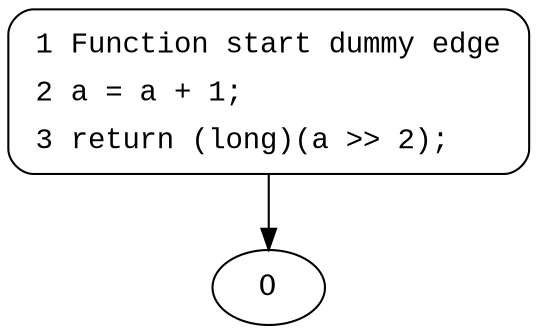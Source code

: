 digraph calcPlus {
1 [style="filled,bold" penwidth="1" fillcolor="white" fontname="Courier New" shape="Mrecord" label=<<table border="0" cellborder="0" cellpadding="3" bgcolor="white"><tr><td align="right">1</td><td align="left">Function start dummy edge</td></tr><tr><td align="right">2</td><td align="left">a = a + 1;</td></tr><tr><td align="right">3</td><td align="left">return (long)(a &gt;&gt; 2);</td></tr></table>>]
1 -> 0[label=""]
}